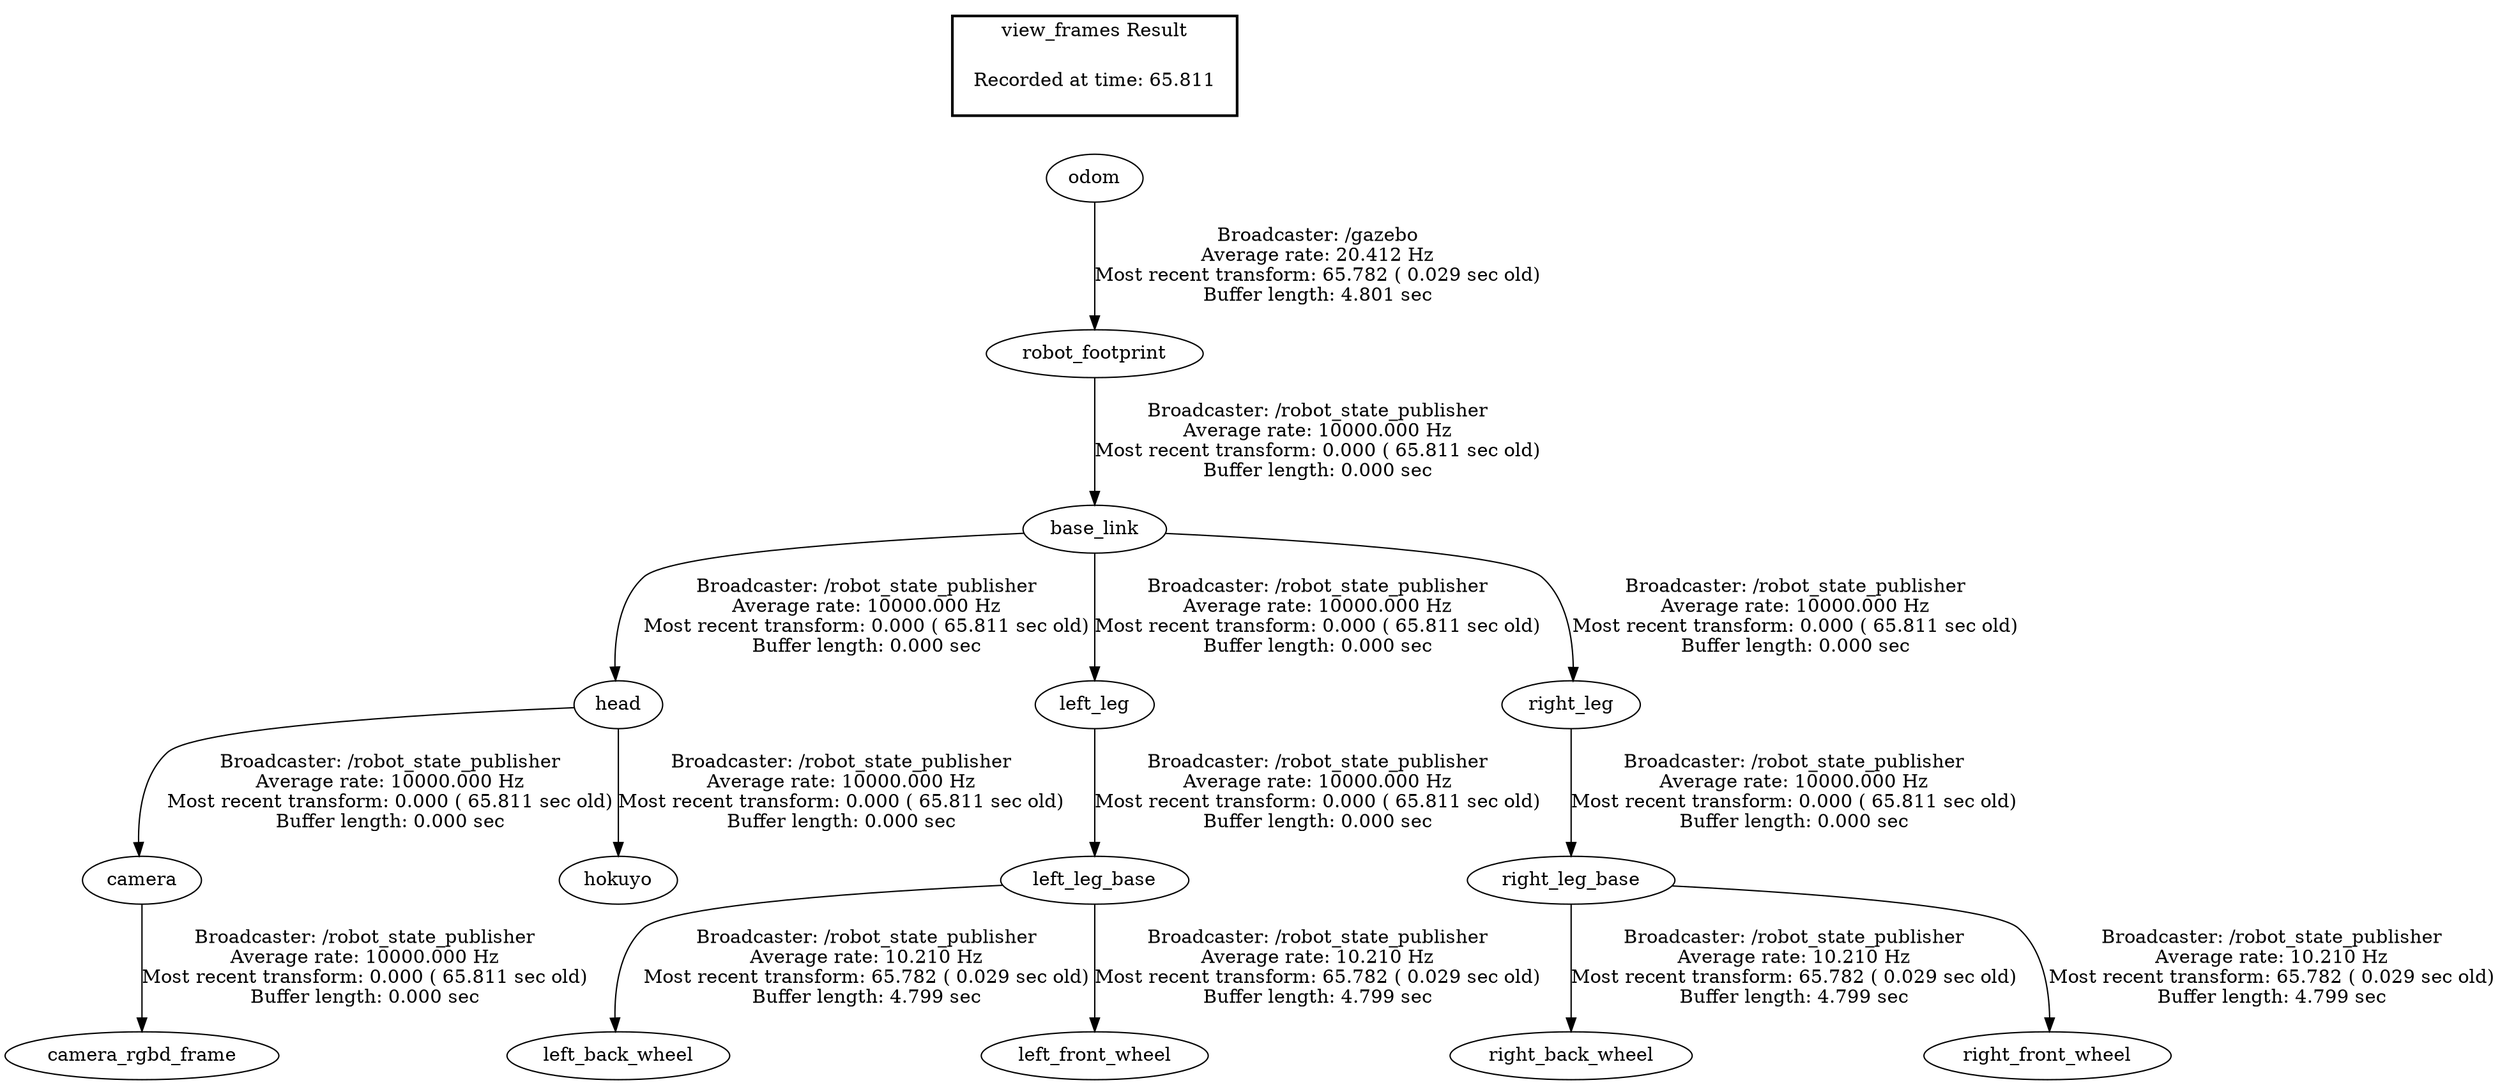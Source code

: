 digraph G {
"robot_footprint" -> "base_link"[label="Broadcaster: /robot_state_publisher\nAverage rate: 10000.000 Hz\nMost recent transform: 0.000 ( 65.811 sec old)\nBuffer length: 0.000 sec\n"];
"odom" -> "robot_footprint"[label="Broadcaster: /gazebo\nAverage rate: 20.412 Hz\nMost recent transform: 65.782 ( 0.029 sec old)\nBuffer length: 4.801 sec\n"];
"head" -> "camera"[label="Broadcaster: /robot_state_publisher\nAverage rate: 10000.000 Hz\nMost recent transform: 0.000 ( 65.811 sec old)\nBuffer length: 0.000 sec\n"];
"base_link" -> "head"[label="Broadcaster: /robot_state_publisher\nAverage rate: 10000.000 Hz\nMost recent transform: 0.000 ( 65.811 sec old)\nBuffer length: 0.000 sec\n"];
"camera" -> "camera_rgbd_frame"[label="Broadcaster: /robot_state_publisher\nAverage rate: 10000.000 Hz\nMost recent transform: 0.000 ( 65.811 sec old)\nBuffer length: 0.000 sec\n"];
"head" -> "hokuyo"[label="Broadcaster: /robot_state_publisher\nAverage rate: 10000.000 Hz\nMost recent transform: 0.000 ( 65.811 sec old)\nBuffer length: 0.000 sec\n"];
"left_leg" -> "left_leg_base"[label="Broadcaster: /robot_state_publisher\nAverage rate: 10000.000 Hz\nMost recent transform: 0.000 ( 65.811 sec old)\nBuffer length: 0.000 sec\n"];
"base_link" -> "left_leg"[label="Broadcaster: /robot_state_publisher\nAverage rate: 10000.000 Hz\nMost recent transform: 0.000 ( 65.811 sec old)\nBuffer length: 0.000 sec\n"];
"right_leg" -> "right_leg_base"[label="Broadcaster: /robot_state_publisher\nAverage rate: 10000.000 Hz\nMost recent transform: 0.000 ( 65.811 sec old)\nBuffer length: 0.000 sec\n"];
"base_link" -> "right_leg"[label="Broadcaster: /robot_state_publisher\nAverage rate: 10000.000 Hz\nMost recent transform: 0.000 ( 65.811 sec old)\nBuffer length: 0.000 sec\n"];
"left_leg_base" -> "left_back_wheel"[label="Broadcaster: /robot_state_publisher\nAverage rate: 10.210 Hz\nMost recent transform: 65.782 ( 0.029 sec old)\nBuffer length: 4.799 sec\n"];
"left_leg_base" -> "left_front_wheel"[label="Broadcaster: /robot_state_publisher\nAverage rate: 10.210 Hz\nMost recent transform: 65.782 ( 0.029 sec old)\nBuffer length: 4.799 sec\n"];
"right_leg_base" -> "right_back_wheel"[label="Broadcaster: /robot_state_publisher\nAverage rate: 10.210 Hz\nMost recent transform: 65.782 ( 0.029 sec old)\nBuffer length: 4.799 sec\n"];
"right_leg_base" -> "right_front_wheel"[label="Broadcaster: /robot_state_publisher\nAverage rate: 10.210 Hz\nMost recent transform: 65.782 ( 0.029 sec old)\nBuffer length: 4.799 sec\n"];
edge [style=invis];
 subgraph cluster_legend { style=bold; color=black; label ="view_frames Result";
"Recorded at time: 65.811"[ shape=plaintext ] ;
 }->"odom";
}